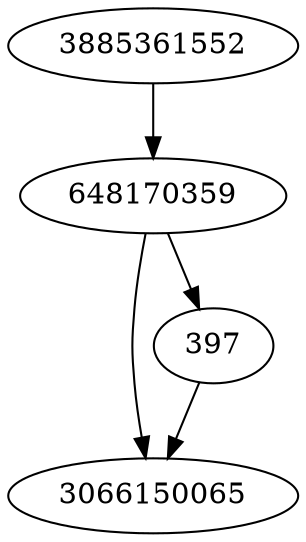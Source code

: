strict digraph  {
3885361552;
3066150065;
397;
648170359;
3885361552 -> 648170359;
397 -> 3066150065;
648170359 -> 3066150065;
648170359 -> 397;
}
